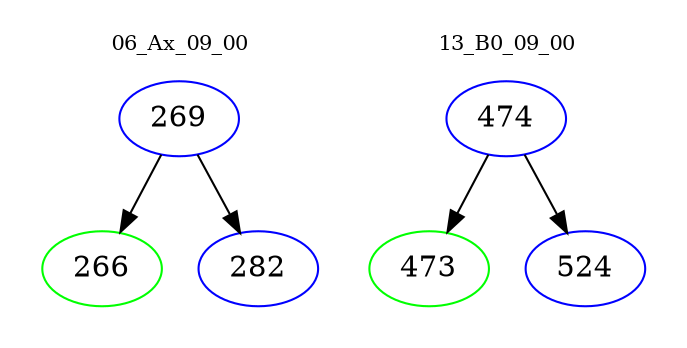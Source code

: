 digraph{
subgraph cluster_0 {
color = white
label = "06_Ax_09_00";
fontsize=10;
T0_269 [label="269", color="blue"]
T0_269 -> T0_266 [color="black"]
T0_266 [label="266", color="green"]
T0_269 -> T0_282 [color="black"]
T0_282 [label="282", color="blue"]
}
subgraph cluster_1 {
color = white
label = "13_B0_09_00";
fontsize=10;
T1_474 [label="474", color="blue"]
T1_474 -> T1_473 [color="black"]
T1_473 [label="473", color="green"]
T1_474 -> T1_524 [color="black"]
T1_524 [label="524", color="blue"]
}
}
